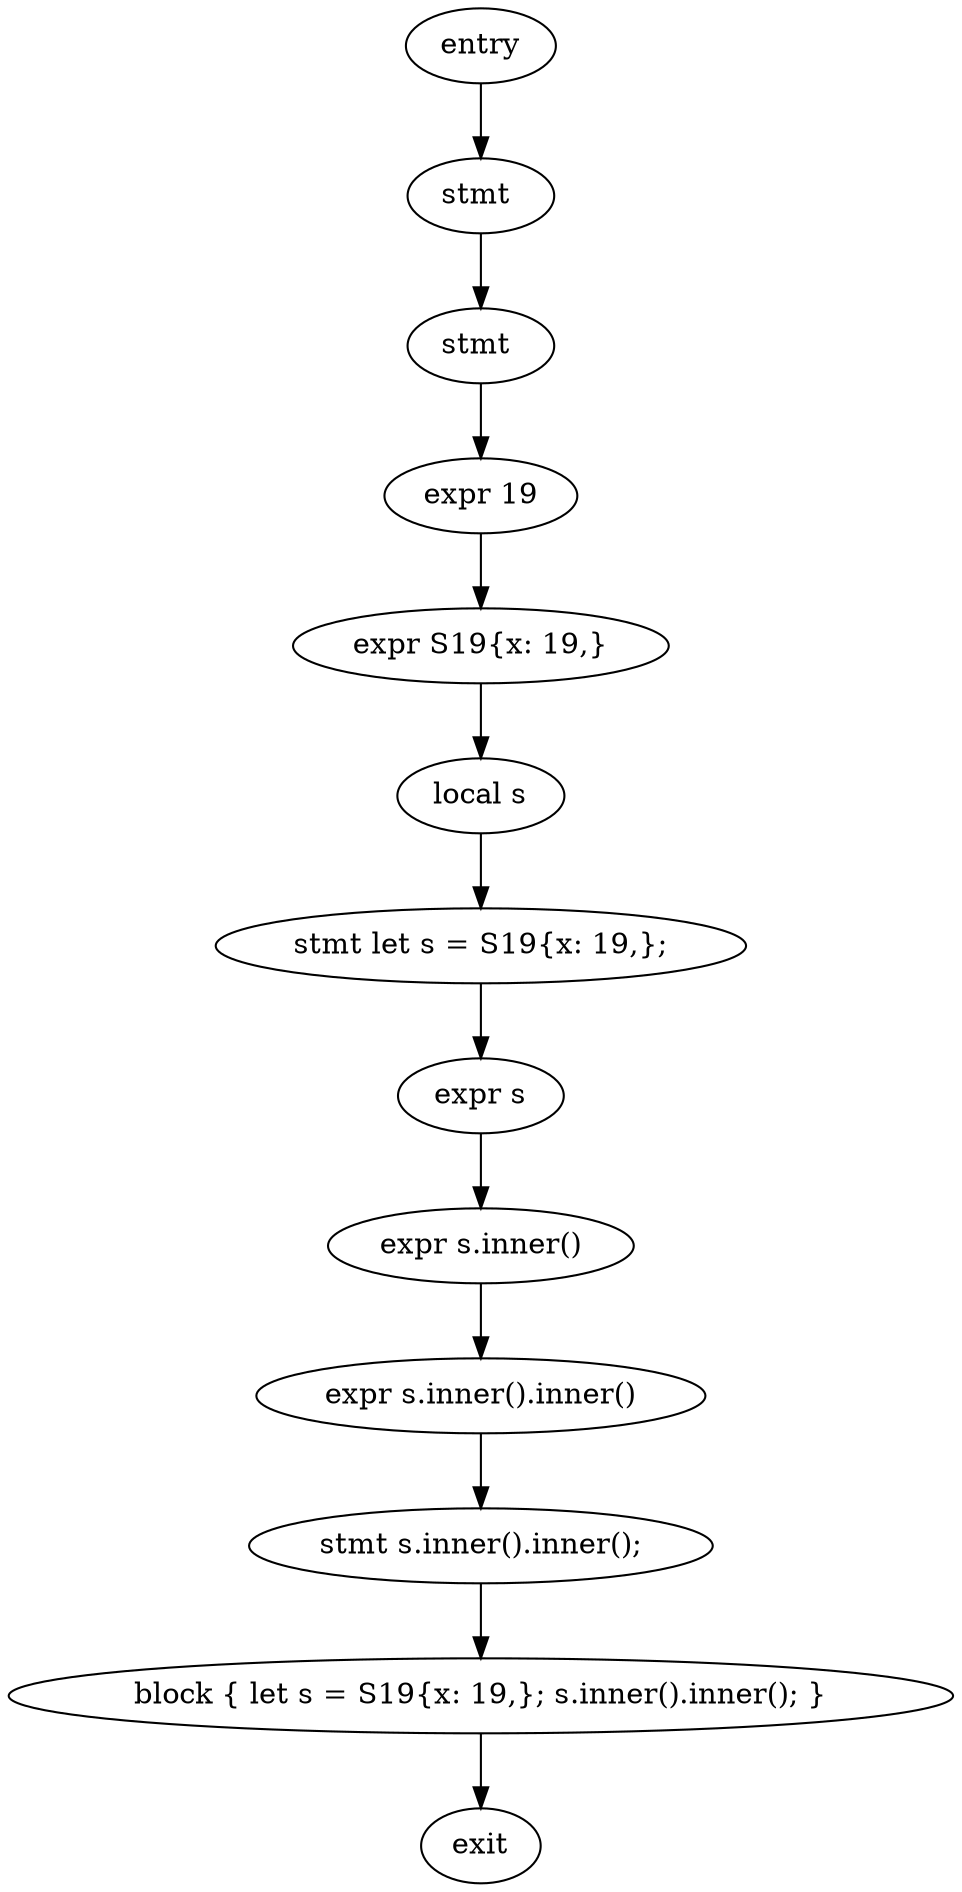 digraph block {
    N0[label="entry"];
    N1[label="exit"];
    N2[label="stmt "];
    N3[label="stmt "];
    N4[label="expr 19"];
    N5[label="expr S19{x: 19,}"];
    N6[label="local s"];
    N7[label="stmt let s = S19{x: 19,};"];
    N8[label="expr s"];
    N9[label="expr s.inner()"];
    N10[label="expr s.inner().inner()"];
    N11[label="stmt s.inner().inner();"];
    N12[label="block { let s = S19{x: 19,}; s.inner().inner(); }"];
    N0 -> N2;
    N2 -> N3;
    N3 -> N4;
    N4 -> N5;
    N5 -> N6;
    N6 -> N7;
    N7 -> N8;
    N8 -> N9;
    N9 -> N10;
    N10 -> N11;
    N11 -> N12;
    N12 -> N1;
}
